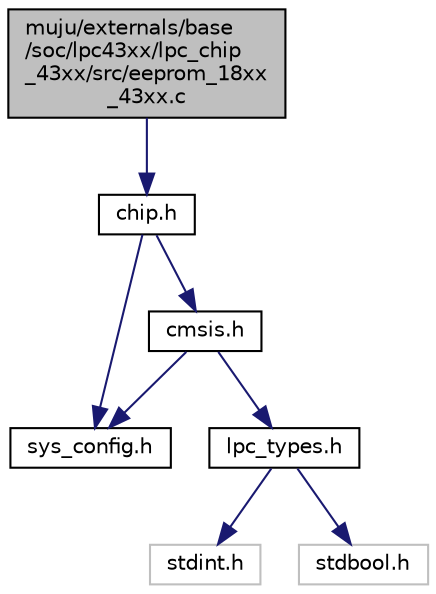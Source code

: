 digraph "muju/externals/base/soc/lpc43xx/lpc_chip_43xx/src/eeprom_18xx_43xx.c"
{
  edge [fontname="Helvetica",fontsize="10",labelfontname="Helvetica",labelfontsize="10"];
  node [fontname="Helvetica",fontsize="10",shape=record];
  Node0 [label="muju/externals/base\l/soc/lpc43xx/lpc_chip\l_43xx/src/eeprom_18xx\l_43xx.c",height=0.2,width=0.4,color="black", fillcolor="grey75", style="filled", fontcolor="black"];
  Node0 -> Node1 [color="midnightblue",fontsize="10",style="solid",fontname="Helvetica"];
  Node1 [label="chip.h",height=0.2,width=0.4,color="black", fillcolor="white", style="filled",URL="$chip_8h.html"];
  Node1 -> Node2 [color="midnightblue",fontsize="10",style="solid",fontname="Helvetica"];
  Node2 [label="sys_config.h",height=0.2,width=0.4,color="black", fillcolor="white", style="filled",URL="$sys__config_8h.html"];
  Node1 -> Node3 [color="midnightblue",fontsize="10",style="solid",fontname="Helvetica"];
  Node3 [label="cmsis.h",height=0.2,width=0.4,color="black", fillcolor="white", style="filled",URL="$cmsis_8h.html"];
  Node3 -> Node4 [color="midnightblue",fontsize="10",style="solid",fontname="Helvetica"];
  Node4 [label="lpc_types.h",height=0.2,width=0.4,color="black", fillcolor="white", style="filled",URL="$lpc__types_8h.html"];
  Node4 -> Node5 [color="midnightblue",fontsize="10",style="solid",fontname="Helvetica"];
  Node5 [label="stdint.h",height=0.2,width=0.4,color="grey75", fillcolor="white", style="filled"];
  Node4 -> Node6 [color="midnightblue",fontsize="10",style="solid",fontname="Helvetica"];
  Node6 [label="stdbool.h",height=0.2,width=0.4,color="grey75", fillcolor="white", style="filled"];
  Node3 -> Node2 [color="midnightblue",fontsize="10",style="solid",fontname="Helvetica"];
}
